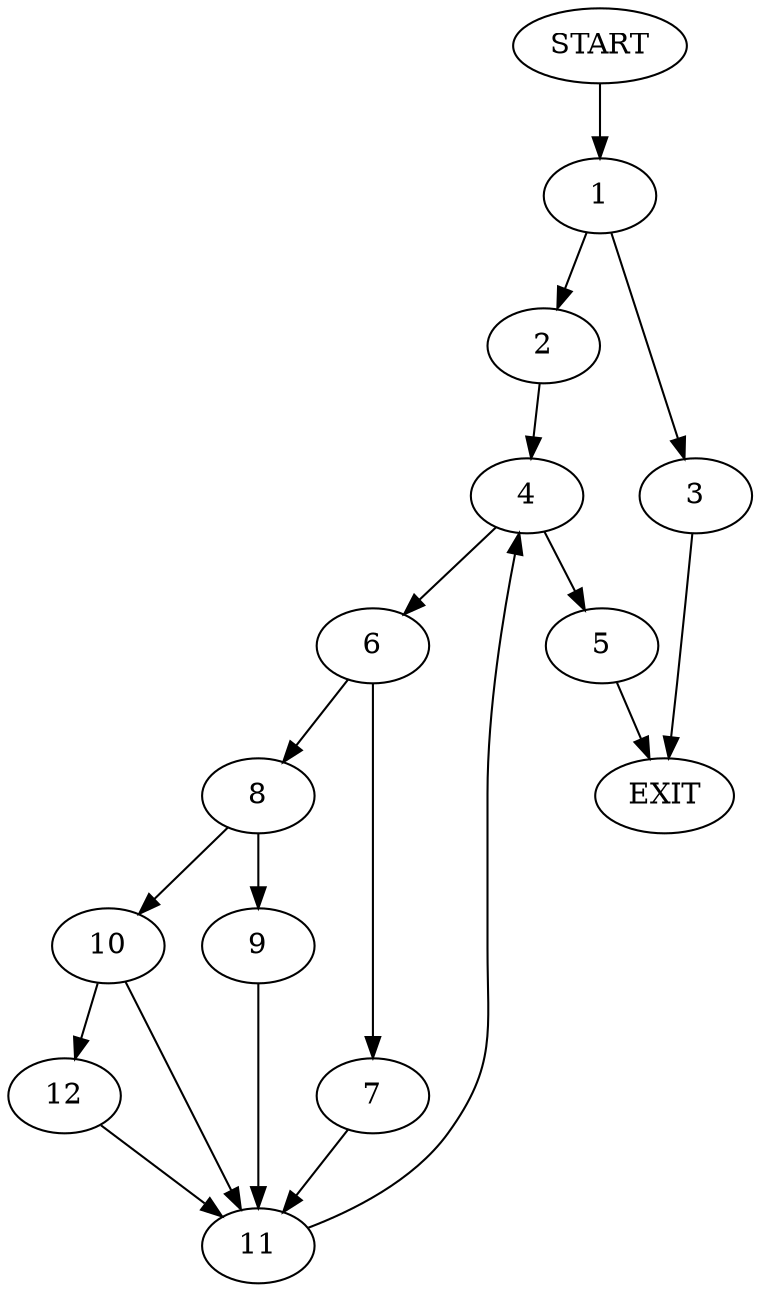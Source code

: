 digraph {
0 [label="START"]
13 [label="EXIT"]
0 -> 1
1 -> 2
1 -> 3
3 -> 13
2 -> 4
4 -> 5
4 -> 6
5 -> 13
6 -> 7
6 -> 8
8 -> 9
8 -> 10
7 -> 11
11 -> 4
10 -> 11
10 -> 12
9 -> 11
12 -> 11
}
